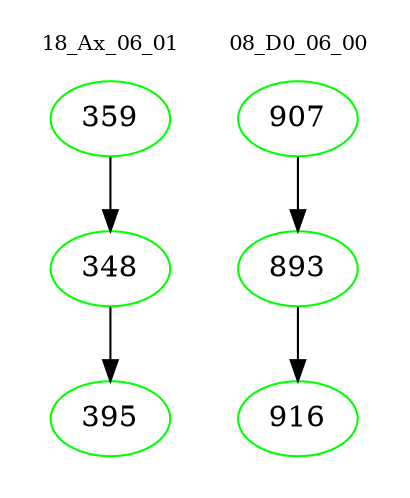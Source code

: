 digraph{
subgraph cluster_0 {
color = white
label = "18_Ax_06_01";
fontsize=10;
T0_359 [label="359", color="green"]
T0_359 -> T0_348 [color="black"]
T0_348 [label="348", color="green"]
T0_348 -> T0_395 [color="black"]
T0_395 [label="395", color="green"]
}
subgraph cluster_1 {
color = white
label = "08_D0_06_00";
fontsize=10;
T1_907 [label="907", color="green"]
T1_907 -> T1_893 [color="black"]
T1_893 [label="893", color="green"]
T1_893 -> T1_916 [color="black"]
T1_916 [label="916", color="green"]
}
}

